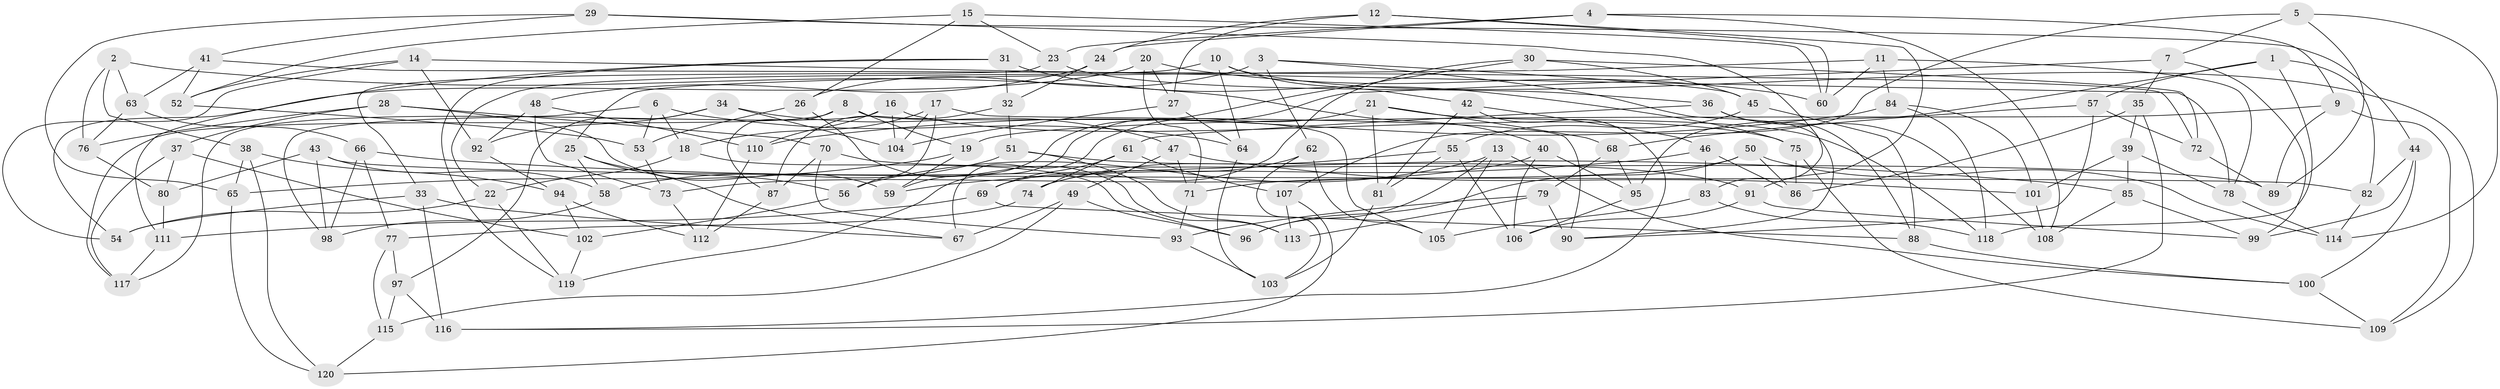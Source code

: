 // Generated by graph-tools (version 1.1) at 2025/50/03/09/25 03:50:57]
// undirected, 120 vertices, 240 edges
graph export_dot {
graph [start="1"]
  node [color=gray90,style=filled];
  1;
  2;
  3;
  4;
  5;
  6;
  7;
  8;
  9;
  10;
  11;
  12;
  13;
  14;
  15;
  16;
  17;
  18;
  19;
  20;
  21;
  22;
  23;
  24;
  25;
  26;
  27;
  28;
  29;
  30;
  31;
  32;
  33;
  34;
  35;
  36;
  37;
  38;
  39;
  40;
  41;
  42;
  43;
  44;
  45;
  46;
  47;
  48;
  49;
  50;
  51;
  52;
  53;
  54;
  55;
  56;
  57;
  58;
  59;
  60;
  61;
  62;
  63;
  64;
  65;
  66;
  67;
  68;
  69;
  70;
  71;
  72;
  73;
  74;
  75;
  76;
  77;
  78;
  79;
  80;
  81;
  82;
  83;
  84;
  85;
  86;
  87;
  88;
  89;
  90;
  91;
  92;
  93;
  94;
  95;
  96;
  97;
  98;
  99;
  100;
  101;
  102;
  103;
  104;
  105;
  106;
  107;
  108;
  109;
  110;
  111;
  112;
  113;
  114;
  115;
  116;
  117;
  118;
  119;
  120;
  1 -- 57;
  1 -- 118;
  1 -- 82;
  1 -- 95;
  2 -- 76;
  2 -- 40;
  2 -- 38;
  2 -- 63;
  3 -- 90;
  3 -- 62;
  3 -- 45;
  3 -- 26;
  4 -- 9;
  4 -- 108;
  4 -- 23;
  4 -- 24;
  5 -- 114;
  5 -- 107;
  5 -- 7;
  5 -- 89;
  6 -- 98;
  6 -- 18;
  6 -- 53;
  6 -- 64;
  7 -- 35;
  7 -- 99;
  7 -- 119;
  8 -- 87;
  8 -- 19;
  8 -- 117;
  8 -- 105;
  9 -- 19;
  9 -- 109;
  9 -- 89;
  10 -- 22;
  10 -- 42;
  10 -- 64;
  10 -- 109;
  11 -- 60;
  11 -- 78;
  11 -- 25;
  11 -- 84;
  12 -- 60;
  12 -- 24;
  12 -- 27;
  12 -- 91;
  13 -- 96;
  13 -- 105;
  13 -- 100;
  13 -- 56;
  14 -- 92;
  14 -- 54;
  14 -- 78;
  14 -- 52;
  15 -- 52;
  15 -- 23;
  15 -- 26;
  15 -- 60;
  16 -- 117;
  16 -- 110;
  16 -- 104;
  16 -- 75;
  17 -- 56;
  17 -- 90;
  17 -- 18;
  17 -- 104;
  18 -- 22;
  18 -- 96;
  19 -- 65;
  19 -- 59;
  20 -- 60;
  20 -- 27;
  20 -- 54;
  20 -- 71;
  21 -- 68;
  21 -- 81;
  21 -- 67;
  21 -- 118;
  22 -- 54;
  22 -- 119;
  23 -- 33;
  23 -- 36;
  24 -- 32;
  24 -- 48;
  25 -- 56;
  25 -- 67;
  25 -- 58;
  26 -- 113;
  26 -- 53;
  27 -- 64;
  27 -- 104;
  28 -- 37;
  28 -- 59;
  28 -- 70;
  28 -- 76;
  29 -- 44;
  29 -- 41;
  29 -- 65;
  29 -- 83;
  30 -- 72;
  30 -- 69;
  30 -- 45;
  30 -- 59;
  31 -- 111;
  31 -- 75;
  31 -- 119;
  31 -- 32;
  32 -- 51;
  32 -- 87;
  33 -- 116;
  33 -- 54;
  33 -- 67;
  34 -- 47;
  34 -- 92;
  34 -- 97;
  34 -- 104;
  35 -- 86;
  35 -- 39;
  35 -- 116;
  36 -- 88;
  36 -- 61;
  36 -- 108;
  37 -- 102;
  37 -- 80;
  37 -- 117;
  38 -- 94;
  38 -- 65;
  38 -- 120;
  39 -- 85;
  39 -- 78;
  39 -- 101;
  40 -- 95;
  40 -- 106;
  40 -- 73;
  41 -- 72;
  41 -- 63;
  41 -- 52;
  42 -- 116;
  42 -- 81;
  42 -- 46;
  43 -- 58;
  43 -- 80;
  43 -- 82;
  43 -- 98;
  44 -- 99;
  44 -- 100;
  44 -- 82;
  45 -- 55;
  45 -- 88;
  46 -- 59;
  46 -- 86;
  46 -- 83;
  47 -- 101;
  47 -- 71;
  47 -- 49;
  48 -- 110;
  48 -- 92;
  48 -- 73;
  49 -- 115;
  49 -- 67;
  49 -- 96;
  50 -- 96;
  50 -- 86;
  50 -- 71;
  50 -- 114;
  51 -- 113;
  51 -- 91;
  51 -- 58;
  52 -- 53;
  53 -- 73;
  55 -- 74;
  55 -- 106;
  55 -- 81;
  56 -- 102;
  57 -- 90;
  57 -- 72;
  57 -- 68;
  58 -- 98;
  61 -- 74;
  61 -- 107;
  61 -- 69;
  62 -- 105;
  62 -- 103;
  62 -- 74;
  63 -- 76;
  63 -- 66;
  64 -- 103;
  65 -- 120;
  66 -- 98;
  66 -- 85;
  66 -- 77;
  68 -- 95;
  68 -- 79;
  69 -- 111;
  69 -- 88;
  70 -- 89;
  70 -- 87;
  70 -- 93;
  71 -- 93;
  72 -- 89;
  73 -- 112;
  74 -- 77;
  75 -- 109;
  75 -- 86;
  76 -- 80;
  77 -- 97;
  77 -- 115;
  78 -- 114;
  79 -- 113;
  79 -- 90;
  79 -- 93;
  80 -- 111;
  81 -- 103;
  82 -- 114;
  83 -- 118;
  83 -- 105;
  84 -- 118;
  84 -- 101;
  84 -- 110;
  85 -- 108;
  85 -- 99;
  87 -- 112;
  88 -- 100;
  91 -- 99;
  91 -- 106;
  92 -- 94;
  93 -- 103;
  94 -- 102;
  94 -- 112;
  95 -- 106;
  97 -- 115;
  97 -- 116;
  100 -- 109;
  101 -- 108;
  102 -- 119;
  107 -- 120;
  107 -- 113;
  110 -- 112;
  111 -- 117;
  115 -- 120;
}
